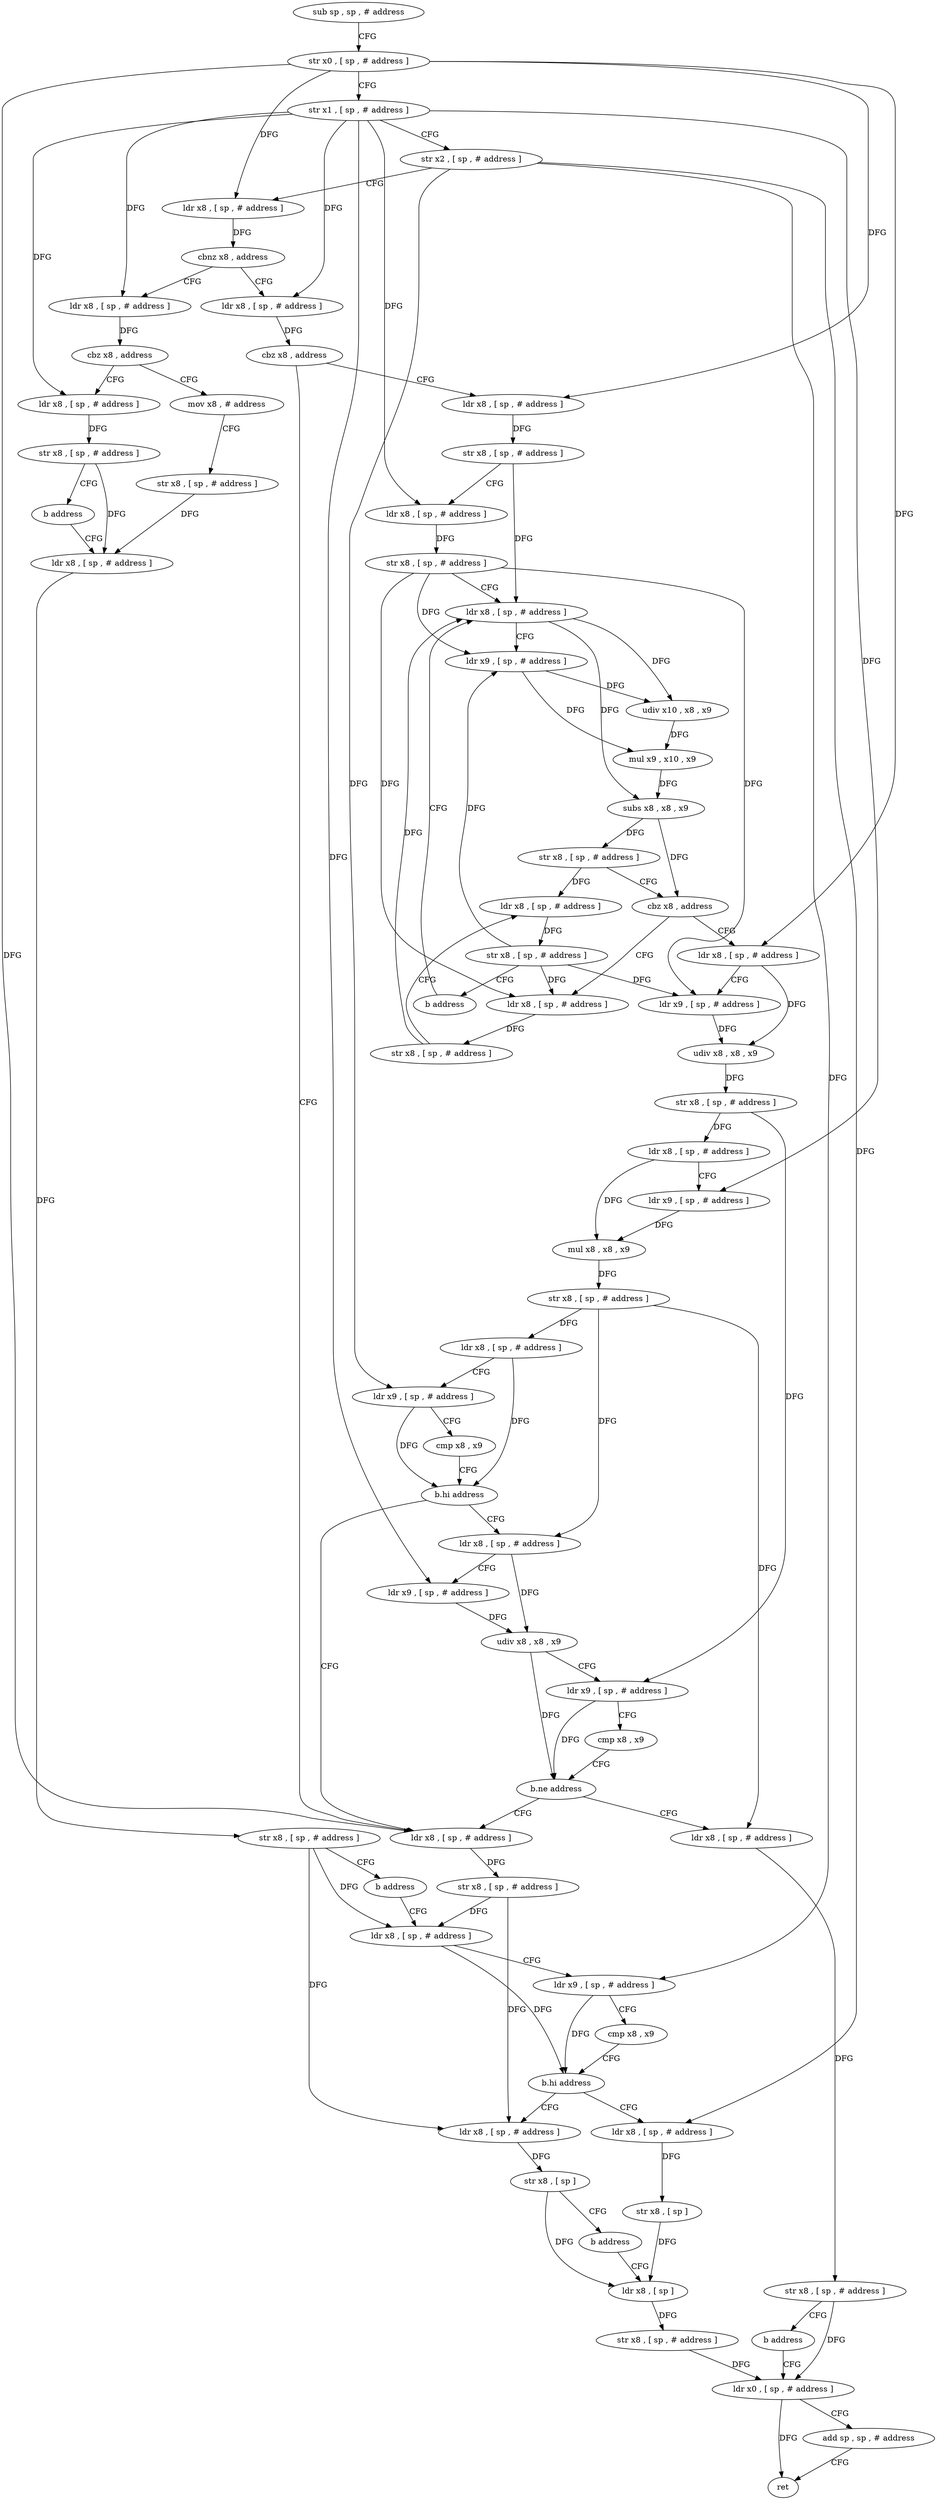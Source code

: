 digraph "func" {
"4252316" [label = "sub sp , sp , # address" ]
"4252320" [label = "str x0 , [ sp , # address ]" ]
"4252324" [label = "str x1 , [ sp , # address ]" ]
"4252328" [label = "str x2 , [ sp , # address ]" ]
"4252332" [label = "ldr x8 , [ sp , # address ]" ]
"4252336" [label = "cbnz x8 , address" ]
"4252380" [label = "ldr x8 , [ sp , # address ]" ]
"4252340" [label = "ldr x8 , [ sp , # address ]" ]
"4252384" [label = "cbz x8 , address" ]
"4252536" [label = "ldr x8 , [ sp , # address ]" ]
"4252388" [label = "ldr x8 , [ sp , # address ]" ]
"4252344" [label = "cbz x8 , address" ]
"4252360" [label = "mov x8 , # address" ]
"4252348" [label = "ldr x8 , [ sp , # address ]" ]
"4252540" [label = "str x8 , [ sp , # address ]" ]
"4252544" [label = "ldr x8 , [ sp , # address ]" ]
"4252392" [label = "str x8 , [ sp , # address ]" ]
"4252396" [label = "ldr x8 , [ sp , # address ]" ]
"4252400" [label = "str x8 , [ sp , # address ]" ]
"4252404" [label = "ldr x8 , [ sp , # address ]" ]
"4252364" [label = "str x8 , [ sp , # address ]" ]
"4252368" [label = "ldr x8 , [ sp , # address ]" ]
"4252352" [label = "str x8 , [ sp , # address ]" ]
"4252356" [label = "b address" ]
"4252572" [label = "ldr x8 , [ sp , # address ]" ]
"4252576" [label = "str x8 , [ sp ]" ]
"4252580" [label = "ldr x8 , [ sp ]" ]
"4252560" [label = "ldr x8 , [ sp , # address ]" ]
"4252564" [label = "str x8 , [ sp ]" ]
"4252568" [label = "b address" ]
"4252452" [label = "ldr x8 , [ sp , # address ]" ]
"4252456" [label = "ldr x9 , [ sp , # address ]" ]
"4252460" [label = "udiv x8 , x8 , x9" ]
"4252464" [label = "str x8 , [ sp , # address ]" ]
"4252468" [label = "ldr x8 , [ sp , # address ]" ]
"4252472" [label = "ldr x9 , [ sp , # address ]" ]
"4252476" [label = "mul x8 , x8 , x9" ]
"4252480" [label = "str x8 , [ sp , # address ]" ]
"4252484" [label = "ldr x8 , [ sp , # address ]" ]
"4252488" [label = "ldr x9 , [ sp , # address ]" ]
"4252492" [label = "cmp x8 , x9" ]
"4252496" [label = "b.hi address" ]
"4252500" [label = "ldr x8 , [ sp , # address ]" ]
"4252432" [label = "ldr x8 , [ sp , # address ]" ]
"4252436" [label = "str x8 , [ sp , # address ]" ]
"4252440" [label = "ldr x8 , [ sp , # address ]" ]
"4252444" [label = "str x8 , [ sp , # address ]" ]
"4252448" [label = "b address" ]
"4252548" [label = "ldr x9 , [ sp , # address ]" ]
"4252552" [label = "cmp x8 , x9" ]
"4252556" [label = "b.hi address" ]
"4252372" [label = "str x8 , [ sp , # address ]" ]
"4252376" [label = "b address" ]
"4252584" [label = "str x8 , [ sp , # address ]" ]
"4252588" [label = "ldr x0 , [ sp , # address ]" ]
"4252504" [label = "ldr x9 , [ sp , # address ]" ]
"4252508" [label = "udiv x8 , x8 , x9" ]
"4252512" [label = "ldr x9 , [ sp , # address ]" ]
"4252516" [label = "cmp x8 , x9" ]
"4252520" [label = "b.ne address" ]
"4252524" [label = "ldr x8 , [ sp , # address ]" ]
"4252408" [label = "ldr x9 , [ sp , # address ]" ]
"4252412" [label = "udiv x10 , x8 , x9" ]
"4252416" [label = "mul x9 , x10 , x9" ]
"4252420" [label = "subs x8 , x8 , x9" ]
"4252424" [label = "str x8 , [ sp , # address ]" ]
"4252428" [label = "cbz x8 , address" ]
"4252528" [label = "str x8 , [ sp , # address ]" ]
"4252532" [label = "b address" ]
"4252592" [label = "add sp , sp , # address" ]
"4252596" [label = "ret" ]
"4252316" -> "4252320" [ label = "CFG" ]
"4252320" -> "4252324" [ label = "CFG" ]
"4252320" -> "4252332" [ label = "DFG" ]
"4252320" -> "4252536" [ label = "DFG" ]
"4252320" -> "4252388" [ label = "DFG" ]
"4252320" -> "4252452" [ label = "DFG" ]
"4252324" -> "4252328" [ label = "CFG" ]
"4252324" -> "4252380" [ label = "DFG" ]
"4252324" -> "4252340" [ label = "DFG" ]
"4252324" -> "4252396" [ label = "DFG" ]
"4252324" -> "4252348" [ label = "DFG" ]
"4252324" -> "4252472" [ label = "DFG" ]
"4252324" -> "4252504" [ label = "DFG" ]
"4252328" -> "4252332" [ label = "CFG" ]
"4252328" -> "4252548" [ label = "DFG" ]
"4252328" -> "4252572" [ label = "DFG" ]
"4252328" -> "4252488" [ label = "DFG" ]
"4252332" -> "4252336" [ label = "DFG" ]
"4252336" -> "4252380" [ label = "CFG" ]
"4252336" -> "4252340" [ label = "CFG" ]
"4252380" -> "4252384" [ label = "DFG" ]
"4252340" -> "4252344" [ label = "DFG" ]
"4252384" -> "4252536" [ label = "CFG" ]
"4252384" -> "4252388" [ label = "CFG" ]
"4252536" -> "4252540" [ label = "DFG" ]
"4252388" -> "4252392" [ label = "DFG" ]
"4252344" -> "4252360" [ label = "CFG" ]
"4252344" -> "4252348" [ label = "CFG" ]
"4252360" -> "4252364" [ label = "CFG" ]
"4252348" -> "4252352" [ label = "DFG" ]
"4252540" -> "4252544" [ label = "DFG" ]
"4252540" -> "4252560" [ label = "DFG" ]
"4252544" -> "4252548" [ label = "CFG" ]
"4252544" -> "4252556" [ label = "DFG" ]
"4252392" -> "4252396" [ label = "CFG" ]
"4252392" -> "4252404" [ label = "DFG" ]
"4252396" -> "4252400" [ label = "DFG" ]
"4252400" -> "4252404" [ label = "CFG" ]
"4252400" -> "4252408" [ label = "DFG" ]
"4252400" -> "4252456" [ label = "DFG" ]
"4252400" -> "4252432" [ label = "DFG" ]
"4252404" -> "4252408" [ label = "CFG" ]
"4252404" -> "4252412" [ label = "DFG" ]
"4252404" -> "4252420" [ label = "DFG" ]
"4252364" -> "4252368" [ label = "DFG" ]
"4252368" -> "4252372" [ label = "DFG" ]
"4252352" -> "4252356" [ label = "CFG" ]
"4252352" -> "4252368" [ label = "DFG" ]
"4252356" -> "4252368" [ label = "CFG" ]
"4252572" -> "4252576" [ label = "DFG" ]
"4252576" -> "4252580" [ label = "DFG" ]
"4252580" -> "4252584" [ label = "DFG" ]
"4252560" -> "4252564" [ label = "DFG" ]
"4252564" -> "4252568" [ label = "CFG" ]
"4252564" -> "4252580" [ label = "DFG" ]
"4252568" -> "4252580" [ label = "CFG" ]
"4252452" -> "4252456" [ label = "CFG" ]
"4252452" -> "4252460" [ label = "DFG" ]
"4252456" -> "4252460" [ label = "DFG" ]
"4252460" -> "4252464" [ label = "DFG" ]
"4252464" -> "4252468" [ label = "DFG" ]
"4252464" -> "4252512" [ label = "DFG" ]
"4252468" -> "4252472" [ label = "CFG" ]
"4252468" -> "4252476" [ label = "DFG" ]
"4252472" -> "4252476" [ label = "DFG" ]
"4252476" -> "4252480" [ label = "DFG" ]
"4252480" -> "4252484" [ label = "DFG" ]
"4252480" -> "4252500" [ label = "DFG" ]
"4252480" -> "4252524" [ label = "DFG" ]
"4252484" -> "4252488" [ label = "CFG" ]
"4252484" -> "4252496" [ label = "DFG" ]
"4252488" -> "4252492" [ label = "CFG" ]
"4252488" -> "4252496" [ label = "DFG" ]
"4252492" -> "4252496" [ label = "CFG" ]
"4252496" -> "4252536" [ label = "CFG" ]
"4252496" -> "4252500" [ label = "CFG" ]
"4252500" -> "4252504" [ label = "CFG" ]
"4252500" -> "4252508" [ label = "DFG" ]
"4252432" -> "4252436" [ label = "DFG" ]
"4252436" -> "4252440" [ label = "CFG" ]
"4252436" -> "4252404" [ label = "DFG" ]
"4252440" -> "4252444" [ label = "DFG" ]
"4252444" -> "4252448" [ label = "CFG" ]
"4252444" -> "4252408" [ label = "DFG" ]
"4252444" -> "4252456" [ label = "DFG" ]
"4252444" -> "4252432" [ label = "DFG" ]
"4252448" -> "4252404" [ label = "CFG" ]
"4252548" -> "4252552" [ label = "CFG" ]
"4252548" -> "4252556" [ label = "DFG" ]
"4252552" -> "4252556" [ label = "CFG" ]
"4252556" -> "4252572" [ label = "CFG" ]
"4252556" -> "4252560" [ label = "CFG" ]
"4252372" -> "4252376" [ label = "CFG" ]
"4252372" -> "4252544" [ label = "DFG" ]
"4252372" -> "4252560" [ label = "DFG" ]
"4252376" -> "4252544" [ label = "CFG" ]
"4252584" -> "4252588" [ label = "DFG" ]
"4252588" -> "4252592" [ label = "CFG" ]
"4252588" -> "4252596" [ label = "DFG" ]
"4252504" -> "4252508" [ label = "DFG" ]
"4252508" -> "4252512" [ label = "CFG" ]
"4252508" -> "4252520" [ label = "DFG" ]
"4252512" -> "4252516" [ label = "CFG" ]
"4252512" -> "4252520" [ label = "DFG" ]
"4252516" -> "4252520" [ label = "CFG" ]
"4252520" -> "4252536" [ label = "CFG" ]
"4252520" -> "4252524" [ label = "CFG" ]
"4252524" -> "4252528" [ label = "DFG" ]
"4252408" -> "4252412" [ label = "DFG" ]
"4252408" -> "4252416" [ label = "DFG" ]
"4252412" -> "4252416" [ label = "DFG" ]
"4252416" -> "4252420" [ label = "DFG" ]
"4252420" -> "4252424" [ label = "DFG" ]
"4252420" -> "4252428" [ label = "DFG" ]
"4252424" -> "4252428" [ label = "CFG" ]
"4252424" -> "4252440" [ label = "DFG" ]
"4252428" -> "4252452" [ label = "CFG" ]
"4252428" -> "4252432" [ label = "CFG" ]
"4252528" -> "4252532" [ label = "CFG" ]
"4252528" -> "4252588" [ label = "DFG" ]
"4252532" -> "4252588" [ label = "CFG" ]
"4252592" -> "4252596" [ label = "CFG" ]
}
